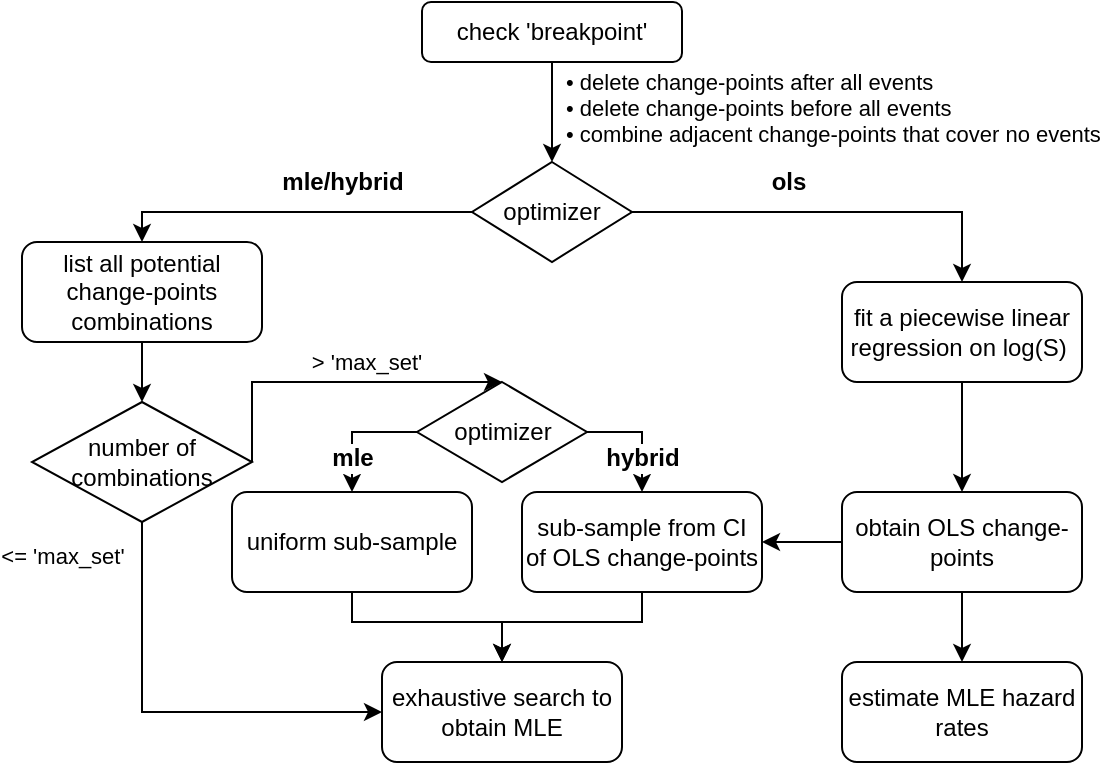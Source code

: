 <mxfile version="21.0.6" type="device"><diagram name="Page-1" id="roTLst0PhBrPecfSe6S3"><mxGraphModel dx="1426" dy="793" grid="1" gridSize="10" guides="1" tooltips="1" connect="1" arrows="1" fold="1" page="1" pageScale="1" pageWidth="850" pageHeight="1100" math="0" shadow="0"><root><mxCell id="0"/><mxCell id="1" parent="0"/><mxCell id="iKagz6P2Hb9vOgtUHqj6-3" value="• delete change-points after all events&lt;br&gt;• delete change-points before all events&lt;br&gt;• combine adjacent change-points that cover no events" style="edgeStyle=orthogonalEdgeStyle;rounded=0;orthogonalLoop=1;jettySize=auto;html=1;align=left;" parent="1" source="iKagz6P2Hb9vOgtUHqj6-1" edge="1"><mxGeometry x="-0.091" y="5" relative="1" as="geometry"><mxPoint x="355" y="270.0" as="targetPoint"/><mxPoint as="offset"/></mxGeometry></mxCell><mxCell id="iKagz6P2Hb9vOgtUHqj6-1" value="check 'breakpoint'" style="rounded=1;whiteSpace=wrap;html=1;" parent="1" vertex="1"><mxGeometry x="290" y="190" width="130" height="30" as="geometry"/></mxCell><mxCell id="iKagz6P2Hb9vOgtUHqj6-6" value="mle/hybrid" style="edgeStyle=orthogonalEdgeStyle;rounded=0;orthogonalLoop=1;jettySize=auto;html=1;exitX=0;exitY=0.5;exitDx=0;exitDy=0;entryX=0.5;entryY=0;entryDx=0;entryDy=0;fontStyle=1;fontSize=12;" parent="1" source="iKagz6P2Hb9vOgtUHqj6-4" target="iKagz6P2Hb9vOgtUHqj6-5" edge="1"><mxGeometry x="-0.275" y="-15" relative="1" as="geometry"><Array as="points"><mxPoint x="150" y="295"/></Array><mxPoint as="offset"/></mxGeometry></mxCell><mxCell id="iKagz6P2Hb9vOgtUHqj6-10" value="ols" style="edgeStyle=orthogonalEdgeStyle;rounded=0;orthogonalLoop=1;jettySize=auto;html=1;fontStyle=1;fontSize=12;" parent="1" source="iKagz6P2Hb9vOgtUHqj6-4" target="iKagz6P2Hb9vOgtUHqj6-9" edge="1"><mxGeometry x="-0.227" y="15" relative="1" as="geometry"><mxPoint as="offset"/></mxGeometry></mxCell><mxCell id="iKagz6P2Hb9vOgtUHqj6-4" value="optimizer" style="rhombus;whiteSpace=wrap;html=1;" parent="1" vertex="1"><mxGeometry x="315" y="270" width="80" height="50" as="geometry"/></mxCell><mxCell id="iKagz6P2Hb9vOgtUHqj6-25" style="edgeStyle=orthogonalEdgeStyle;rounded=0;orthogonalLoop=1;jettySize=auto;html=1;entryX=0.5;entryY=0;entryDx=0;entryDy=0;" parent="1" source="iKagz6P2Hb9vOgtUHqj6-5" target="iKagz6P2Hb9vOgtUHqj6-24" edge="1"><mxGeometry relative="1" as="geometry"/></mxCell><mxCell id="iKagz6P2Hb9vOgtUHqj6-5" value="list all potential change-points&lt;br&gt;combinations" style="rounded=1;whiteSpace=wrap;html=1;" parent="1" vertex="1"><mxGeometry x="90" y="310" width="120" height="50" as="geometry"/></mxCell><mxCell id="iKagz6P2Hb9vOgtUHqj6-12" value="" style="edgeStyle=orthogonalEdgeStyle;rounded=0;orthogonalLoop=1;jettySize=auto;html=1;entryX=0.5;entryY=0;entryDx=0;entryDy=0;" parent="1" source="iKagz6P2Hb9vOgtUHqj6-9" target="iKagz6P2Hb9vOgtUHqj6-30" edge="1"><mxGeometry relative="1" as="geometry"/></mxCell><mxCell id="iKagz6P2Hb9vOgtUHqj6-9" value="fit a piecewise linear regression on log(S)&amp;nbsp;" style="rounded=1;whiteSpace=wrap;html=1;" parent="1" vertex="1"><mxGeometry x="500" y="330" width="120" height="50" as="geometry"/></mxCell><mxCell id="iKagz6P2Hb9vOgtUHqj6-11" value="estimate MLE hazard rates" style="whiteSpace=wrap;html=1;rounded=1;" parent="1" vertex="1"><mxGeometry x="500" y="520" width="120" height="50" as="geometry"/></mxCell><mxCell id="iKagz6P2Hb9vOgtUHqj6-23" value="exhaustive search to obtain MLE" style="rounded=1;whiteSpace=wrap;html=1;" parent="1" vertex="1"><mxGeometry x="270" y="520" width="120" height="50" as="geometry"/></mxCell><mxCell id="iKagz6P2Hb9vOgtUHqj6-27" value="&amp;gt; 'max_set'" style="edgeStyle=orthogonalEdgeStyle;rounded=0;orthogonalLoop=1;jettySize=auto;html=1;entryX=0.5;entryY=0;entryDx=0;entryDy=0;exitX=1;exitY=0.5;exitDx=0;exitDy=0;" parent="1" source="iKagz6P2Hb9vOgtUHqj6-24" target="iKagz6P2Hb9vOgtUHqj6-41" edge="1"><mxGeometry x="0.167" y="10" relative="1" as="geometry"><Array as="points"><mxPoint x="205" y="380"/></Array><mxPoint as="offset"/></mxGeometry></mxCell><mxCell id="iKagz6P2Hb9vOgtUHqj6-29" value="&amp;lt;= 'max_set'" style="edgeStyle=orthogonalEdgeStyle;rounded=0;orthogonalLoop=1;jettySize=auto;html=1;exitX=0.5;exitY=1;exitDx=0;exitDy=0;entryX=0;entryY=0.5;entryDx=0;entryDy=0;" parent="1" source="iKagz6P2Hb9vOgtUHqj6-24" target="iKagz6P2Hb9vOgtUHqj6-23" edge="1"><mxGeometry x="-0.846" y="-40" relative="1" as="geometry"><Array as="points"><mxPoint x="150" y="545"/></Array><mxPoint as="offset"/></mxGeometry></mxCell><mxCell id="iKagz6P2Hb9vOgtUHqj6-24" value="number of combinations" style="rhombus;whiteSpace=wrap;html=1;" parent="1" vertex="1"><mxGeometry x="95" y="390" width="110" height="60" as="geometry"/></mxCell><mxCell id="iKagz6P2Hb9vOgtUHqj6-48" style="edgeStyle=orthogonalEdgeStyle;rounded=0;orthogonalLoop=1;jettySize=auto;html=1;exitX=0.5;exitY=1;exitDx=0;exitDy=0;entryX=0.5;entryY=0;entryDx=0;entryDy=0;" parent="1" source="iKagz6P2Hb9vOgtUHqj6-26" target="iKagz6P2Hb9vOgtUHqj6-23" edge="1"><mxGeometry relative="1" as="geometry"><Array as="points"><mxPoint x="255" y="500"/><mxPoint x="330" y="500"/></Array></mxGeometry></mxCell><mxCell id="iKagz6P2Hb9vOgtUHqj6-26" value="uniform sub-sample" style="rounded=1;whiteSpace=wrap;html=1;" parent="1" vertex="1"><mxGeometry x="195" y="435" width="120" height="50" as="geometry"/></mxCell><mxCell id="iKagz6P2Hb9vOgtUHqj6-31" style="edgeStyle=orthogonalEdgeStyle;rounded=0;orthogonalLoop=1;jettySize=auto;html=1;exitX=0.5;exitY=1;exitDx=0;exitDy=0;entryX=0.5;entryY=0;entryDx=0;entryDy=0;" parent="1" source="iKagz6P2Hb9vOgtUHqj6-30" target="iKagz6P2Hb9vOgtUHqj6-11" edge="1"><mxGeometry relative="1" as="geometry"/></mxCell><mxCell id="iKagz6P2Hb9vOgtUHqj6-45" style="edgeStyle=orthogonalEdgeStyle;rounded=0;orthogonalLoop=1;jettySize=auto;html=1;exitX=0;exitY=0.5;exitDx=0;exitDy=0;entryX=1;entryY=0.5;entryDx=0;entryDy=0;" parent="1" source="iKagz6P2Hb9vOgtUHqj6-30" target="iKagz6P2Hb9vOgtUHqj6-43" edge="1"><mxGeometry relative="1" as="geometry"/></mxCell><mxCell id="iKagz6P2Hb9vOgtUHqj6-30" value="obtain OLS change-points" style="rounded=1;whiteSpace=wrap;html=1;" parent="1" vertex="1"><mxGeometry x="500" y="435" width="120" height="50" as="geometry"/></mxCell><mxCell id="iKagz6P2Hb9vOgtUHqj6-42" value="mle" style="edgeStyle=orthogonalEdgeStyle;rounded=0;orthogonalLoop=1;jettySize=auto;html=1;entryX=0.5;entryY=0;entryDx=0;entryDy=0;fontStyle=1;fontSize=12;exitX=0;exitY=0.5;exitDx=0;exitDy=0;" parent="1" source="iKagz6P2Hb9vOgtUHqj6-41" target="iKagz6P2Hb9vOgtUHqj6-26" edge="1"><mxGeometry x="0.448" relative="1" as="geometry"><Array as="points"><mxPoint x="255" y="405"/></Array><mxPoint as="offset"/></mxGeometry></mxCell><mxCell id="iKagz6P2Hb9vOgtUHqj6-44" value="hybrid" style="edgeStyle=orthogonalEdgeStyle;rounded=0;orthogonalLoop=1;jettySize=auto;html=1;entryX=0.5;entryY=0;entryDx=0;entryDy=0;fontStyle=1;fontSize=12;exitX=1;exitY=0.5;exitDx=0;exitDy=0;" parent="1" source="iKagz6P2Hb9vOgtUHqj6-41" target="iKagz6P2Hb9vOgtUHqj6-43" edge="1"><mxGeometry x="0.407" relative="1" as="geometry"><Array as="points"><mxPoint x="400" y="405"/></Array><mxPoint as="offset"/></mxGeometry></mxCell><mxCell id="iKagz6P2Hb9vOgtUHqj6-41" value="optimizer" style="rhombus;whiteSpace=wrap;html=1;" parent="1" vertex="1"><mxGeometry x="287.5" y="380" width="85" height="50" as="geometry"/></mxCell><mxCell id="iKagz6P2Hb9vOgtUHqj6-49" style="edgeStyle=orthogonalEdgeStyle;rounded=0;orthogonalLoop=1;jettySize=auto;html=1;entryX=0.5;entryY=0;entryDx=0;entryDy=0;" parent="1" source="iKagz6P2Hb9vOgtUHqj6-43" target="iKagz6P2Hb9vOgtUHqj6-23" edge="1"><mxGeometry relative="1" as="geometry"><Array as="points"><mxPoint x="400" y="500"/><mxPoint x="330" y="500"/></Array></mxGeometry></mxCell><mxCell id="iKagz6P2Hb9vOgtUHqj6-43" value="sub-sample&amp;nbsp;from CI of OLS change-points" style="rounded=1;whiteSpace=wrap;html=1;" parent="1" vertex="1"><mxGeometry x="340" y="435" width="120" height="50" as="geometry"/></mxCell></root></mxGraphModel></diagram></mxfile>